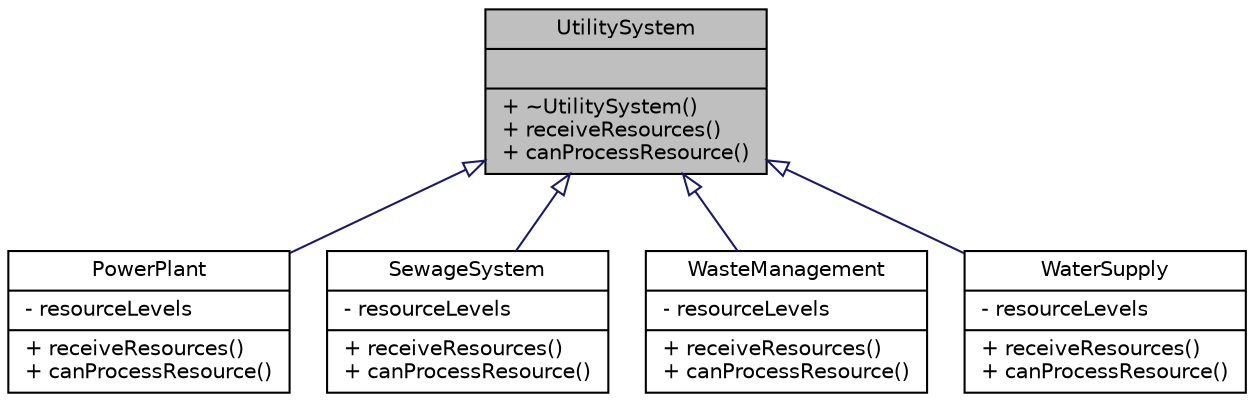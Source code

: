 digraph "UtilitySystem"
{
 // LATEX_PDF_SIZE
  edge [fontname="Helvetica",fontsize="10",labelfontname="Helvetica",labelfontsize="10"];
  node [fontname="Helvetica",fontsize="10",shape=record];
  Node1 [label="{UtilitySystem\n||+ ~UtilitySystem()\l+ receiveResources()\l+ canProcessResource()\l}",height=0.2,width=0.4,color="black", fillcolor="grey75", style="filled", fontcolor="black",tooltip="Base interface class for handling and processing resources."];
  Node1 -> Node2 [dir="back",color="midnightblue",fontsize="10",style="solid",arrowtail="onormal",fontname="Helvetica"];
  Node2 [label="{PowerPlant\n|- resourceLevels\l|+ receiveResources()\l+ canProcessResource()\l}",height=0.2,width=0.4,color="black", fillcolor="white", style="filled",URL="$classPowerPlant.html",tooltip="Manages power generation and distribution."];
  Node1 -> Node3 [dir="back",color="midnightblue",fontsize="10",style="solid",arrowtail="onormal",fontname="Helvetica"];
  Node3 [label="{SewageSystem\n|- resourceLevels\l|+ receiveResources()\l+ canProcessResource()\l}",height=0.2,width=0.4,color="black", fillcolor="white", style="filled",URL="$classSewageSystem.html",tooltip="Implementation of UtilitySystem for sewage processing."];
  Node1 -> Node4 [dir="back",color="midnightblue",fontsize="10",style="solid",arrowtail="onormal",fontname="Helvetica"];
  Node4 [label="{WasteManagement\n|- resourceLevels\l|+ receiveResources()\l+ canProcessResource()\l}",height=0.2,width=0.4,color="black", fillcolor="white", style="filled",URL="$classWasteManagement.html",tooltip="Manages waste collection and disposal."];
  Node1 -> Node5 [dir="back",color="midnightblue",fontsize="10",style="solid",arrowtail="onormal",fontname="Helvetica"];
  Node5 [label="{WaterSupply\n|- resourceLevels\l|+ receiveResources()\l+ canProcessResource()\l}",height=0.2,width=0.4,color="black", fillcolor="white", style="filled",URL="$classWaterSupply.html",tooltip="Manages water distribution system."];
}
